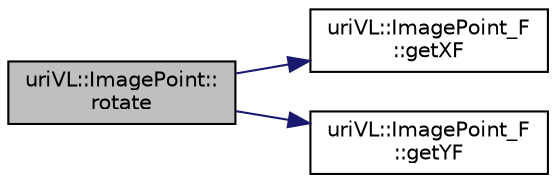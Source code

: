 digraph "uriVL::ImagePoint::rotate"
{
  edge [fontname="Helvetica",fontsize="10",labelfontname="Helvetica",labelfontsize="10"];
  node [fontname="Helvetica",fontsize="10",shape=record];
  rankdir="LR";
  Node1 [label="uriVL::ImagePoint::\lrotate",height=0.2,width=0.4,color="black", fillcolor="grey75", style="filled", fontcolor="black"];
  Node1 -> Node2 [color="midnightblue",fontsize="10",style="solid",fontname="Helvetica"];
  Node2 [label="uriVL::ImagePoint_F\l::getXF",height=0.2,width=0.4,color="black", fillcolor="white", style="filled",URL="$classuriVL_1_1ImagePoint__F.html#a261fcd13a1a07d024b45cae02dfc0c69",tooltip="Returns the pixel&#39;s x coordinate. "];
  Node1 -> Node3 [color="midnightblue",fontsize="10",style="solid",fontname="Helvetica"];
  Node3 [label="uriVL::ImagePoint_F\l::getYF",height=0.2,width=0.4,color="black", fillcolor="white", style="filled",URL="$classuriVL_1_1ImagePoint__F.html#ac48fbf96fb5a1d544104e488d4195a7c",tooltip="Returns the pixel&#39;s y coordinate. "];
}
